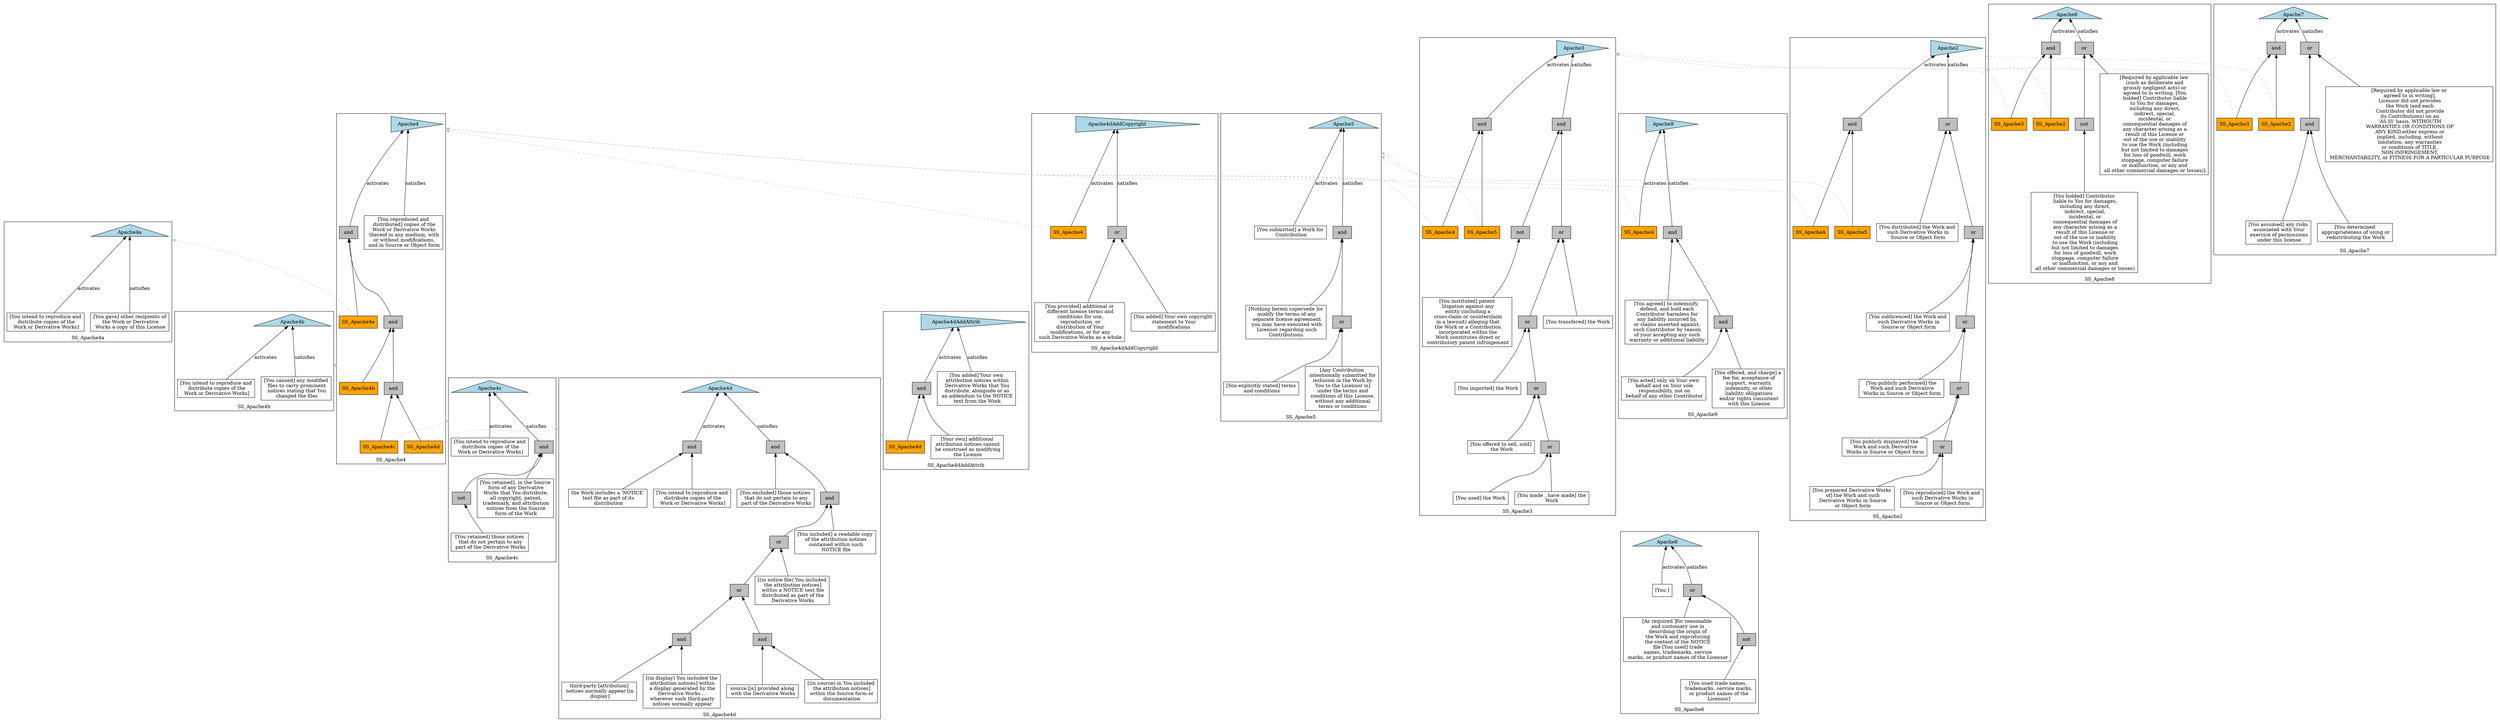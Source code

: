 digraph G {
rankdir=BT
overlap=false
compound=true
ranksep=0.5
subgraph clusterSS_Apache4 {
label = "SS_Apache4"
Apache4 [shape=triangle, orientation=270, style=filled, fillcolor=lightblue, label="Apache4", tooltip="4. Redistribution. You may reproduce and distribute copies of the Work or Derivative Works thereof in any medium, with or without modifications, and in Source or Object form, provided that You meet the following conditions:"];
Apache4_1 [shape=box, label="[You reproduced and\n distributed] copies of the\n Work or Derivative Works\n thereof in any medium, with\n or without modifications,\n and in Source or Object form"];
Apache4_1 -> Apache4[label="satisfies"];
Apache4_2 [shape=box, label="and", style=filled, fillcolor=grey];
Apache4_2 -> Apache4[label="activates"];
Apache4_3 [shape=box, label="SS_Apache4a", style=filled, fillcolor=orange];
Apache4_3 -> Apache4_2;
Apache4_4 [shape=box, label="and", style=filled, fillcolor=grey];
Apache4_4 -> Apache4_2;
Apache4_5 [shape=box, label="SS_Apache4b", style=filled, fillcolor=orange];
Apache4_5 -> Apache4_4;
Apache4_6 [shape=box, label="and", style=filled, fillcolor=grey];
Apache4_6 -> Apache4_4;
Apache4_7 [shape=box, label="SS_Apache4c", style=filled, fillcolor=orange];
Apache4_7 -> Apache4_6;
Apache4_8 [shape=box, label="SS_Apache4d", style=filled, fillcolor=orange];
Apache4_8 -> Apache4_6;
}
subgraph clusterSS_Apache4a {
label = "SS_Apache4a"
Apache4a [shape=triangle, orientation=0, style=filled, fillcolor=lightblue, label="Apache4a", tooltip="4(a) You must give any other recipients of the Work or Derivative Works a copy of this License;"];
Apache4a_9 [shape=box, label="[You gave] other recipients of\n the Work or Derivative\n Works a copy of this License"];
Apache4a_9 -> Apache4a[label="satisfies"];
Apache4a_10 [shape=box, label="[You intend to reproduce and\n distribute copies of the\n Work or Derivative Works]"];
Apache4a_10 -> Apache4a[label="activates"];
}
subgraph clusterSS_Apache4b {
label = "SS_Apache4b"
Apache4b [shape=triangle, orientation=0, style=filled, fillcolor=lightblue, label="Apache4b", tooltip="4(b) You must cause any modified files to carry prominent notices stating that You changed the files;"];
Apache4b_11 [shape=box, label="[You caused] any modified\n files to carry prominent\n notices stating that You\n changed the files"];
Apache4b_11 -> Apache4b[label="satisfies"];
Apache4b_12 [shape=box, label="[You intend to reproduce and\n distribute copies of the\n Work or Derivative Works]"];
Apache4b_12 -> Apache4b[label="activates"];
}
subgraph clusterSS_Apache4c {
label = "SS_Apache4c"
Apache4c [shape=triangle, orientation=0, style=filled, fillcolor=lightblue, label="Apache4c", tooltip="4(c) You must retain, in the Source form of any Derivative Works that You distribute, all copyright, patent, trademark, and attribution notices from the Source form of the Work, excluding those notices that do not pertain to any part of the Derivative Works;"];
Apache4c_13 [shape=box, label="and", style=filled, fillcolor=grey];
Apache4c_13 -> Apache4c[label="satisfies"];
Apache4c_14 [shape=box, label="[You retained], in the Source\n form of any Derivative\n Works that You distribute,\n all copyright, patent,\n trademark, and attribution\n notices from the Source\n form of the Work"];
Apache4c_14 -> Apache4c_13;
Apache4c_15 [shape=box, label="not", style=filled, fillcolor=grey];
Apache4c_15 -> Apache4c_13;
Apache4c_16 [shape=box, label="[You retained] those notices\n that do not pertain to any\n part of the Derivative Works"];
Apache4c_16 -> Apache4c_15;
Apache4c_17 [shape=box, label="[You intend to reproduce and\n distribute copies of the\n Work or Derivative Works]"];
Apache4c_17 -> Apache4c[label="activates"];
}
subgraph clusterSS_Apache4d {
label = "SS_Apache4d"
Apache4d [shape=triangle, orientation=0, style=filled, fillcolor=lightblue, label="Apache4d", tooltip="4(d) If the Work includes a 'NOTICE' text file as part of its distribution, then any Derivative Works that You distribute must include a readable copy of the attribution notices contained within such NOTICE file, excluding those notices that do not pertain to any part of the Derivative Works, in at least one of the following places: within a NOTICE text file distributed as part of the Derivative Works; within the Source form or documentation, if provided along with the Derivative Works; or, within a display generated by the Derivative Works, if and wherever such third-party notices normally appear. The contents of the NOTICE file are for informational purposes only and do not modify the License. You may add Your own attribution notices within Derivative Works that You distribute, alongside or as an addendum to the NOTICE text from the Work, provided that such additional attribution notices cannot be construed as modifying the License."];
Apache4d_18 [shape=box, label="and", style=filled, fillcolor=grey];
Apache4d_18 -> Apache4d[label="satisfies"];
Apache4d_19 [shape=box, label="and", style=filled, fillcolor=grey];
Apache4d_19 -> Apache4d_18;
Apache4d_20 [shape=box, label="[You included] a readable copy\n of the attribution notices\n contained within such\n NOTICE file"];
Apache4d_20 -> Apache4d_19;
Apache4d_21 [shape=box, label="or", style=filled, fillcolor=grey];
Apache4d_21 -> Apache4d_19;
Apache4d_22 [shape=box, label="[(in notice file) You included\n the attribution notices]\n within a NOTICE text file\n distributed as part of the\n Derivative Works"];
Apache4d_22 -> Apache4d_21;
Apache4d_23 [shape=box, label="or", style=filled, fillcolor=grey];
Apache4d_23 -> Apache4d_21;
Apache4d_24 [shape=box, label="and", style=filled, fillcolor=grey];
Apache4d_24 -> Apache4d_23;
Apache4d_25 [shape=box, label="[(in source) in You included\n the attribution notices]\n within the Source form or\n documentation"];
Apache4d_25 -> Apache4d_24;
Apache4d_26 [shape=box, label="source [is] provided along\n with the Derivative Works"];
Apache4d_26 -> Apache4d_24;
Apache4d_27 [shape=box, label="and", style=filled, fillcolor=grey];
Apache4d_27 -> Apache4d_23;
Apache4d_28 [shape=box, label="[(in display) You included the\n attribution notices] within\n a display generated by the\n Derivative Works ...\n wherever such third-party\n notices normally appear"];
Apache4d_28 -> Apache4d_27;
Apache4d_29 [shape=box, label="third-party [attribution]\n notices normally appear [in\n display]"];
Apache4d_29 -> Apache4d_27;
Apache4d_30 [shape=box, label="[You excluded] those notices\n that do not pertain to any\n part of the Derivative Works"];
Apache4d_30 -> Apache4d_18;
Apache4d_31 [shape=box, label="and", style=filled, fillcolor=grey];
Apache4d_31 -> Apache4d[label="activates"];
Apache4d_32 [shape=box, label="[You intend to reproduce and\n distribute copies of the\n Work or Derivative Works]"];
Apache4d_32 -> Apache4d_31;
Apache4d_33 [shape=box, label="the Work includes a 'NOTICE'\n text file as part of its\n distribution"];
Apache4d_33 -> Apache4d_31;
}
subgraph clusterSS_Apache4dAddAttrib {
label = "SS_Apache4dAddAttrib"
Apache4dAddAttrib [shape=triangle, orientation=270, style=filled, fillcolor=lightblue, label="Apache4dAddAttrib", tooltip="You may add Your own attribution notices within Derivative Works that You distribute, alongside or as an addendum to the NOTICE text from the Work, provided that such additional attribution notices cannot be construed as modifying the License."];
Apache4dAddAttrib_34 [shape=box, label="[You added] Your own\n attribution notices within\n Derivative Works that You\n distribute, alongside or as\n an addendum to the NOTICE\n text from the Work"];
Apache4dAddAttrib_34 -> Apache4dAddAttrib[label="satisfies"];
Apache4dAddAttrib_35 [shape=box, label="and", style=filled, fillcolor=grey];
Apache4dAddAttrib_35 -> Apache4dAddAttrib[label="activates"];
Apache4dAddAttrib_36 [shape=box, label="SS_Apache4d", style=filled, fillcolor=orange];
Apache4dAddAttrib_36 -> Apache4dAddAttrib_35;
Apache4dAddAttrib_37 [shape=box, label="[Your own] additional\n attribution notices cannot\n be construed as modifying\n the License"];
Apache4dAddAttrib_37 -> Apache4dAddAttrib_35;
}
subgraph clusterSS_Apache4dAddCopyright {
label = "SS_Apache4dAddCopyright"
Apache4dAddCopyright [shape=triangle, orientation=270, style=filled, fillcolor=lightblue, label="Apache4dAddCopyright", tooltip="You may add Your own copyright statement to Your modifications and may provide additional or different license terms and conditions for use, reproduction, or distribution of Your modifications, or for any such Derivative Works as a whole, provided Your use, reproduction, and distribution of the Work otherwise complies with the conditions stated in this License."];
Apache4dAddCopyright_38 [shape=box, label="or", style=filled, fillcolor=grey];
Apache4dAddCopyright_38 -> Apache4dAddCopyright[label="satisfies"];
Apache4dAddCopyright_39 [shape=box, label="[You added] Your own copyright\n statement to Your\n modifications"];
Apache4dAddCopyright_39 -> Apache4dAddCopyright_38;
Apache4dAddCopyright_40 [shape=box, label="[You provided] additional or\n different license terms and\n conditions for use,\n reproduction, or\n distribution of Your\n modifications, or for any\n such Derivative Works as a whole"];
Apache4dAddCopyright_40 -> Apache4dAddCopyright_38;
Apache4dAddCopyright_41 [shape=box, label="SS_Apache4", style=filled, fillcolor=orange];
Apache4dAddCopyright_41 -> Apache4dAddCopyright[label="activates"];
}
subgraph clusterSS_Apache2 {
label = "SS_Apache2"
Apache2 [shape=triangle, orientation=270, style=filled, fillcolor=lightblue, label="Apache2", tooltip="Grant of Copyright License. Subject to the terms and conditions of this License, each Contributor hereby grants to You a perpetual, worldwide, non-exclusive, no-charge, royalty-free, irrevocable copyright license to reproduce, prepare Derivative Works of, publicly display, publicly perform, sublicense, and distribute the Work and such Derivative Works in Source or Object form."];
Apache2_42 [shape=box, label="or", style=filled, fillcolor=grey];
Apache2_42 -> Apache2[label="satisfies"];
Apache2_43 [shape=box, label="or", style=filled, fillcolor=grey];
Apache2_43 -> Apache2_42;
Apache2_44 [shape=box, label="or", style=filled, fillcolor=grey];
Apache2_44 -> Apache2_43;
Apache2_45 [shape=box, label="or", style=filled, fillcolor=grey];
Apache2_45 -> Apache2_44;
Apache2_46 [shape=box, label="or", style=filled, fillcolor=grey];
Apache2_46 -> Apache2_45;
Apache2_47 [shape=box, label="[You reproduced] the Work and\n such Derivative Works in\n Source or Object form"];
Apache2_47 -> Apache2_46;
Apache2_48 [shape=box, label="[You prepared Derivative Works\n of] the Work and such\n Derivative Works in Source\n or Object form"];
Apache2_48 -> Apache2_46;
Apache2_49 [shape=box, label="[You publicly displayed] the\n Work and such Derivative\n Works in Source or Object form"];
Apache2_49 -> Apache2_45;
Apache2_50 [shape=box, label="[You publicly performed] the\n Work and such Derivative\n Works in Source or Object form"];
Apache2_50 -> Apache2_44;
Apache2_51 [shape=box, label="[You sublicenced] the Work and\n such Derivative Works in\n Source or Object form"];
Apache2_51 -> Apache2_43;
Apache2_52 [shape=box, label="[You distributed] the Work and\n such Derivative Works in\n Source or Object form"];
Apache2_52 -> Apache2_42;
Apache2_53 [shape=box, label="and", style=filled, fillcolor=grey];
Apache2_53 -> Apache2[label="activates"];
Apache2_54 [shape=box, label="SS_Apache4", style=filled, fillcolor=orange];
Apache2_54 -> Apache2_53;
Apache2_55 [shape=box, label="SS_Apache5", style=filled, fillcolor=orange];
Apache2_55 -> Apache2_53;
}
subgraph clusterSS_Apache3 {
label = "SS_Apache3"
Apache3 [shape=triangle, orientation=270, style=filled, fillcolor=lightblue, label="Apache3", tooltip="Grant of Patent License. Subject to the terms and conditions of this License, each Contributor hereby grants to You a perpetual, worldwide, non-exclusive, no-charge, royalty-free, irrevocable (except as stated in this section) patent license to make, have made, use, offer to sell, sell, import, and otherwise transfer the Work, where such license applies only to those patent claims licensable by such Contributor that are necessarily infringed by their Contribution(s) alone or by combination of their Contribution(s) with the Work to which such Contribution(s) was submitted.If You institute patent litigation against any entity (including a cross-claim or counterclaim in a lawsuit) alleging that the Work or a Contribution incorporated within the Work constitutes direct or contributory patent infringement, then any patent licenses granted to You under this License for that Work shall terminate as of the date such litigation is filed."];
Apache3_56 [shape=box, label="and", style=filled, fillcolor=grey];
Apache3_56 -> Apache3[label="satisfies"];
Apache3_57 [shape=box, label="or", style=filled, fillcolor=grey];
Apache3_57 -> Apache3_56;
Apache3_58 [shape=box, label="or", style=filled, fillcolor=grey];
Apache3_58 -> Apache3_57;
Apache3_59 [shape=box, label="or", style=filled, fillcolor=grey];
Apache3_59 -> Apache3_58;
Apache3_60 [shape=box, label="or", style=filled, fillcolor=grey];
Apache3_60 -> Apache3_59;
Apache3_61 [shape=box, label="[You made , have made] the\n Work "];
Apache3_61 -> Apache3_60;
Apache3_62 [shape=box, label="[You used] the Work"];
Apache3_62 -> Apache3_60;
Apache3_63 [shape=box, label="[You offered to sell, sold]\n the Work"];
Apache3_63 -> Apache3_59;
Apache3_64 [shape=box, label="[You imported] the Work"];
Apache3_64 -> Apache3_58;
Apache3_65 [shape=box, label="[You transfered] the Work"];
Apache3_65 -> Apache3_57;
Apache3_66 [shape=box, label="not", style=filled, fillcolor=grey];
Apache3_66 -> Apache3_56;
Apache3_67 [shape=box, label="[You instituted] patent\n litigation against any\n entity (including a\n cross-claim or counterclaim\n in a lawsuit) alleging that\n the Work or a Contribution\n incorporated within the\n Work constitutes direct or\n contributory patent infringement"];
Apache3_67 -> Apache3_66;
Apache3_68 [shape=box, label="and", style=filled, fillcolor=grey];
Apache3_68 -> Apache3[label="activates"];
Apache3_69 [shape=box, label="SS_Apache4", style=filled, fillcolor=orange];
Apache3_69 -> Apache3_68;
Apache3_70 [shape=box, label="SS_Apache5", style=filled, fillcolor=orange];
Apache3_70 -> Apache3_68;
}
subgraph clusterSS_Apache5 {
label = "SS_Apache5"
Apache5 [shape=triangle, orientation=0, style=filled, fillcolor=lightblue, label="Apache5", tooltip="Submission of Contributions. Unless You explicitly state otherwise, any Contribution intentionally submitted for inclusion in the Work by You to the Licensor shall be under the terms and conditions of this License, without any additional terms or conditions. Notwithstanding the above, nothing herein shall supersede or modify the terms of any separate license agreement you may have executed with Licensor regarding such Contributions."];
Apache5_71 [shape=box, label="and", style=filled, fillcolor=grey];
Apache5_71 -> Apache5[label="satisfies"];
Apache5_72 [shape=box, label="or", style=filled, fillcolor=grey];
Apache5_72 -> Apache5_71;
Apache5_73 [shape=box, label="[Any Contribution\n intentionally submitted for\n inclusion in the Work by\n You to the Licensor is]\n under the terms and\n conditions of this License,\n without any additional\n terms or conditions"];
Apache5_73 -> Apache5_72;
Apache5_74 [shape=box, label="[You explicitly stated] terms\n and conditions"];
Apache5_74 -> Apache5_72;
Apache5_75 [shape=box, label="[Nothing herein supersede ]or\n modify the terms of any\n separate license agreement\n you may have executed with\n Licensor regarding such\n Contributions."];
Apache5_75 -> Apache5_71;
Apache5_76 [shape=box, label="[You submitted] a Work for\n Contribution"];
Apache5_76 -> Apache5[label="activates"];
}
subgraph clusterSS_Apache6 {
label = "SS_Apache6"
Apache6 [shape=triangle, orientation=0, style=filled, fillcolor=lightblue, label="Apache6", tooltip="Trademarks. This License does not grant permission to use the trade names, trademarks, service marks, or product names of the Licensor, except as required for reasonable and customary use in describing the origin of the Work and reproducing the content of the NOTICE file"];
Apache6_77 [shape=box, label="or", style=filled, fillcolor=grey];
Apache6_77 -> Apache6[label="satisfies"];
Apache6_78 [shape=box, label="not", style=filled, fillcolor=grey];
Apache6_78 -> Apache6_77;
Apache6_79 [shape=box, label="[You used trade names,\n trademarks, service marks,\n or product names of the\n Licensor]"];
Apache6_79 -> Apache6_78;
Apache6_80 [shape=box, label="[As required ]for reasonable\n and customary use in\n describing the origin of\n the Work and reproducing\n the content of the NOTICE\n file [You used] trade\n names, trademarks, service\n marks, or product names of the Licensor"];
Apache6_80 -> Apache6_77;
Apache6_81 [shape=box, label="[You ]"];
Apache6_81 -> Apache6[label="activates"];
}
subgraph clusterSS_Apache7 {
label = "SS_Apache7"
Apache7 [shape=triangle, orientation=0, style=filled, fillcolor=lightblue, label="Apache7", tooltip="Disclaimer of Warranty. Unless required by applicable law or agreed to in writing, Licensor provides the Work (and each Contributor provides its Contributions) on an 'AS IS' BASIS, WITHOUT WARRANTIES OR CONDITIONS OF ANY KIND, either express or implied, including, without limitation, any warranties or conditions of TITLE, NON-INFRINGEMENT, MERCHANTABILITY, or FITNESS FOR A PARTICULAR PURPOSE. You are solely responsible for determining the appropriateness of using or redistributing the Work and assume any risks associated with Your exercise of permissions under this License."];
Apache7_82 [shape=box, label="or", style=filled, fillcolor=grey];
Apache7_82 -> Apache7[label="satisfies"];
Apache7_83 [shape=box, label="[Required by applicable law or\n agreed to in writing],\n Licensor did not provides\n the Work (and each\n Contributor did not provide\n its Contributions) on an\n 'AS IS' basis, WITHOUTH\n WARRANTIES OR CONDITIONS OF\n ANY KIND,either express or\n implied, including, without\n limitation, any warranties\n or conditions of TITLE,\n NON-INFRINGEMENT,\n MERCHANTABILITY, or FITNESS FOR A PARTICULAR PURPOSE"];
Apache7_83 -> Apache7_82;
Apache7_84 [shape=box, label="and", style=filled, fillcolor=grey];
Apache7_84 -> Apache7_82;
Apache7_85 [shape=box, label="[You determined\n appropriateness of using or\n redistributing the Work"];
Apache7_85 -> Apache7_84;
Apache7_86 [shape=box, label="[You assumed] any risks\n associated with Your\n exercice of permissions\n under this license"];
Apache7_86 -> Apache7_84;
Apache7_87 [shape=box, label="and", style=filled, fillcolor=grey];
Apache7_87 -> Apache7[label="activates"];
Apache7_88 [shape=box, label="SS_Apache2", style=filled, fillcolor=orange];
Apache7_88 -> Apache7_87;
Apache7_89 [shape=box, label="SS_Apache3", style=filled, fillcolor=orange];
Apache7_89 -> Apache7_87;
}
subgraph clusterSS_Apache8 {
label = "SS_Apache8"
Apache8 [shape=triangle, orientation=0, style=filled, fillcolor=lightblue, label="Apache8", tooltip="Limitation of Liability. In no event and under no legal theory, whether in tort (including negligence), contract, or otherwise, unless required by applicable law (such as deliberate and grossly negligent acts) or agreed to in writing, shall any Contributor be liable to You for damages, including any direct, indirect, special, incidental, or consequential damages of any character arising as a result of this License or out of the use or inability to use the Work (including but not limited to damages for loss of goodwill, work stoppage, computer failure or malfunction, or any and all other commercial damages or losses), even if such Contributor has been advised of the possibility of such damages."];
Apache8_90 [shape=box, label="or", style=filled, fillcolor=grey];
Apache8_90 -> Apache8[label="satisfies"];
Apache8_91 [shape=box, label="[Required by applicable law\n (such as deliberate and\n grossly negligent acts) or\n agreed to in writing, [You\n holded] Contributor liable\n to You for damages,\n including any direct,\n indirect, special,\n incidental, or\n consequential damages of\n any character arising as a\n result of this License or\n out of the use or inability\n to use the Work (including\n but not limited to damages\n for loss of goodwill, work\n stoppage, computer failure\n or malfunction, or any and\n all other commercial damages or losses)]"];
Apache8_91 -> Apache8_90;
Apache8_92 [shape=box, label="not", style=filled, fillcolor=grey];
Apache8_92 -> Apache8_90;
Apache8_93 [shape=box, label="[You holded] Contributor\n liable to You for damages,\n including any direct,\n indirect, special,\n incidental, or\n consequential damages of\n any character arising as a\n result of this License or\n out of the use or inability\n to use the Work (including\n but not limited to damages\n for loss of goodwill, work\n stoppage, computer failure\n or malfunction, or any and\n all other commercial damages or losses)"];
Apache8_93 -> Apache8_92;
Apache8_94 [shape=box, label="and", style=filled, fillcolor=grey];
Apache8_94 -> Apache8[label="activates"];
Apache8_95 [shape=box, label="SS_Apache2", style=filled, fillcolor=orange];
Apache8_95 -> Apache8_94;
Apache8_96 [shape=box, label="SS_Apache3", style=filled, fillcolor=orange];
Apache8_96 -> Apache8_94;
}
subgraph clusterSS_Apache9 {
label = "SS_Apache9"
Apache9 [shape=triangle, orientation=270, style=filled, fillcolor=lightblue, label="Apache9", tooltip="Accepting Warranty or Additional Liability. While redistributing the Work or Derivative Works thereof, You may choose to offer,and charge a fee for, acceptance of support, warranty, indemnity,or other liability obligations and/or rights consistent with this License. However, in accepting such obligations, You may act only on Your own behalf and on Your sole responsibility, not on behalf of any other Contributor, and only if You agree to indemnify, defend, and hold each Contributor harmless for any liability incurred by, or claims asserted against, such Contributor by reason of your accepting any such warranty or additional liability."];
Apache9_97 [shape=box, label="and", style=filled, fillcolor=grey];
Apache9_97 -> Apache9[label="satisfies"];
Apache9_98 [shape=box, label="and", style=filled, fillcolor=grey];
Apache9_98 -> Apache9_97;
Apache9_99 [shape=box, label="[You offered, and charge] a\n fee for, acceptance of\n support, warranty,\n indemnity, or other\n liability obligations\n and/or rights consistent\n with this License"];
Apache9_99 -> Apache9_98;
Apache9_100 [shape=box, label="[You acted] only on Your own\n behalf and on Your sole\n responsibility, not on\n behalf of any other Contributor"];
Apache9_100 -> Apache9_98;
Apache9_101 [shape=box, label="[You agreed] to indemnify,\n defend, and hold each\n Contributor harmless for\n any liability incurred by,\n or claims asserted against,\n such Contributor by reason\n of your accepting any such\n warranty or additional liability"];
Apache9_101 -> Apache9_97;
Apache9_102 [shape=box, label="SS_Apache4", style=filled, fillcolor=orange];
Apache9_102 -> Apache9[label="activates"];
}
Apache4_3 -> Apache4a[color=grey, style=dashed, lhead=clusterSS_Apache4a];
Apache4_5 -> Apache4b[color=grey, style=dashed, lhead=clusterSS_Apache4b];
Apache4_7 -> Apache4c[color=grey, style=dashed, lhead=clusterSS_Apache4c];
Apache4_8 -> Apache4d[color=grey, style=dashed, lhead=clusterSS_Apache4d];
Apache4dAddAttrib_36 -> Apache4d[color=grey, style=dashed, lhead=clusterSS_Apache4d];
Apache4dAddCopyright_41 -> Apache4[color=grey, style=dashed, lhead=clusterSS_Apache4];
Apache2_54 -> Apache4[color=grey, style=dashed, lhead=clusterSS_Apache4];
Apache2_55 -> Apache5[color=grey, style=dashed, lhead=clusterSS_Apache5];
Apache3_69 -> Apache4[color=grey, style=dashed, lhead=clusterSS_Apache4];
Apache3_70 -> Apache5[color=grey, style=dashed, lhead=clusterSS_Apache5];
Apache7_88 -> Apache2[color=grey, style=dashed, lhead=clusterSS_Apache2];
Apache7_89 -> Apache3[color=grey, style=dashed, lhead=clusterSS_Apache3];
Apache8_95 -> Apache2[color=grey, style=dashed, lhead=clusterSS_Apache2];
Apache8_96 -> Apache3[color=grey, style=dashed, lhead=clusterSS_Apache3];
Apache9_102 -> Apache4[color=grey, style=dashed, lhead=clusterSS_Apache4];
}
